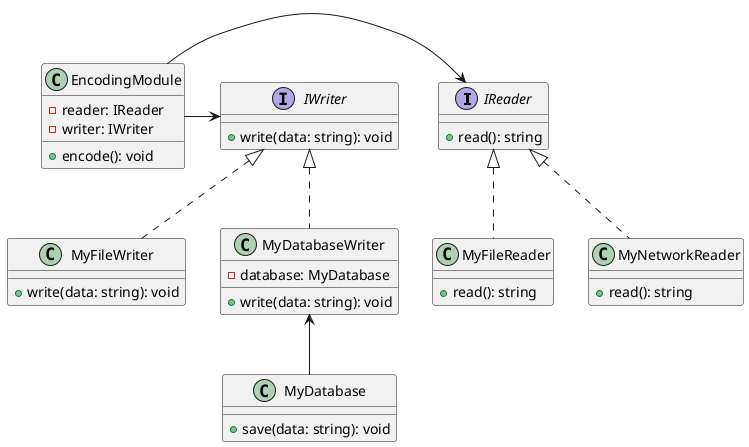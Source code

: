 @startuml exercice_refactored
interface IReader {
    + read(): string
}

interface IWriter {
    + write(data: string): void
}

class MyFileReader {
    + read(): string
}

class MyFileWriter {
    + write(data: string): void
}

class MyNetworkReader {
    + read(): string
}

class MyDatabase {
    + save(data: string): void
}

class EncodingModule {
    - reader: IReader
    - writer: IWriter
    + encode(): void
}

class MyDatabaseWriter {
    - database: MyDatabase
    + write(data: string): void
}

IReader <|.. MyFileReader
IReader <|.. MyNetworkReader
IWriter <|.. MyFileWriter
IWriter <|.. MyDatabaseWriter
EncodingModule -> IReader
EncodingModule -> IWriter
MyDatabaseWriter <-- MyDatabase
@enduml
